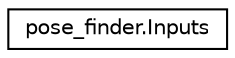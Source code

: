 digraph "Graphical Class Hierarchy"
{
 // LATEX_PDF_SIZE
  edge [fontname="Helvetica",fontsize="10",labelfontname="Helvetica",labelfontsize="10"];
  node [fontname="Helvetica",fontsize="10",shape=record];
  rankdir="LR";
  Node0 [label="pose_finder.Inputs",height=0.2,width=0.4,color="black", fillcolor="white", style="filled",URL="$classpose__finder_1_1Inputs.html",tooltip=" "];
}
